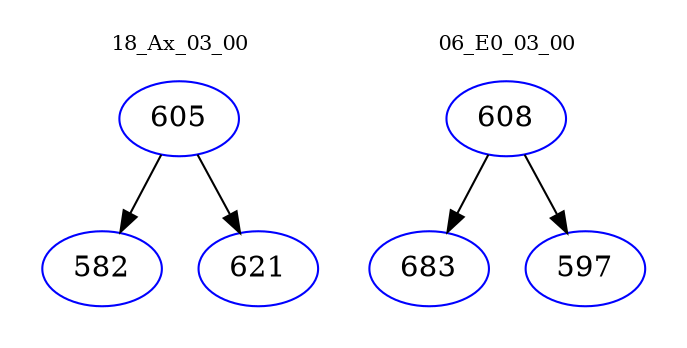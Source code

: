 digraph{
subgraph cluster_0 {
color = white
label = "18_Ax_03_00";
fontsize=10;
T0_605 [label="605", color="blue"]
T0_605 -> T0_582 [color="black"]
T0_582 [label="582", color="blue"]
T0_605 -> T0_621 [color="black"]
T0_621 [label="621", color="blue"]
}
subgraph cluster_1 {
color = white
label = "06_E0_03_00";
fontsize=10;
T1_608 [label="608", color="blue"]
T1_608 -> T1_683 [color="black"]
T1_683 [label="683", color="blue"]
T1_608 -> T1_597 [color="black"]
T1_597 [label="597", color="blue"]
}
}
